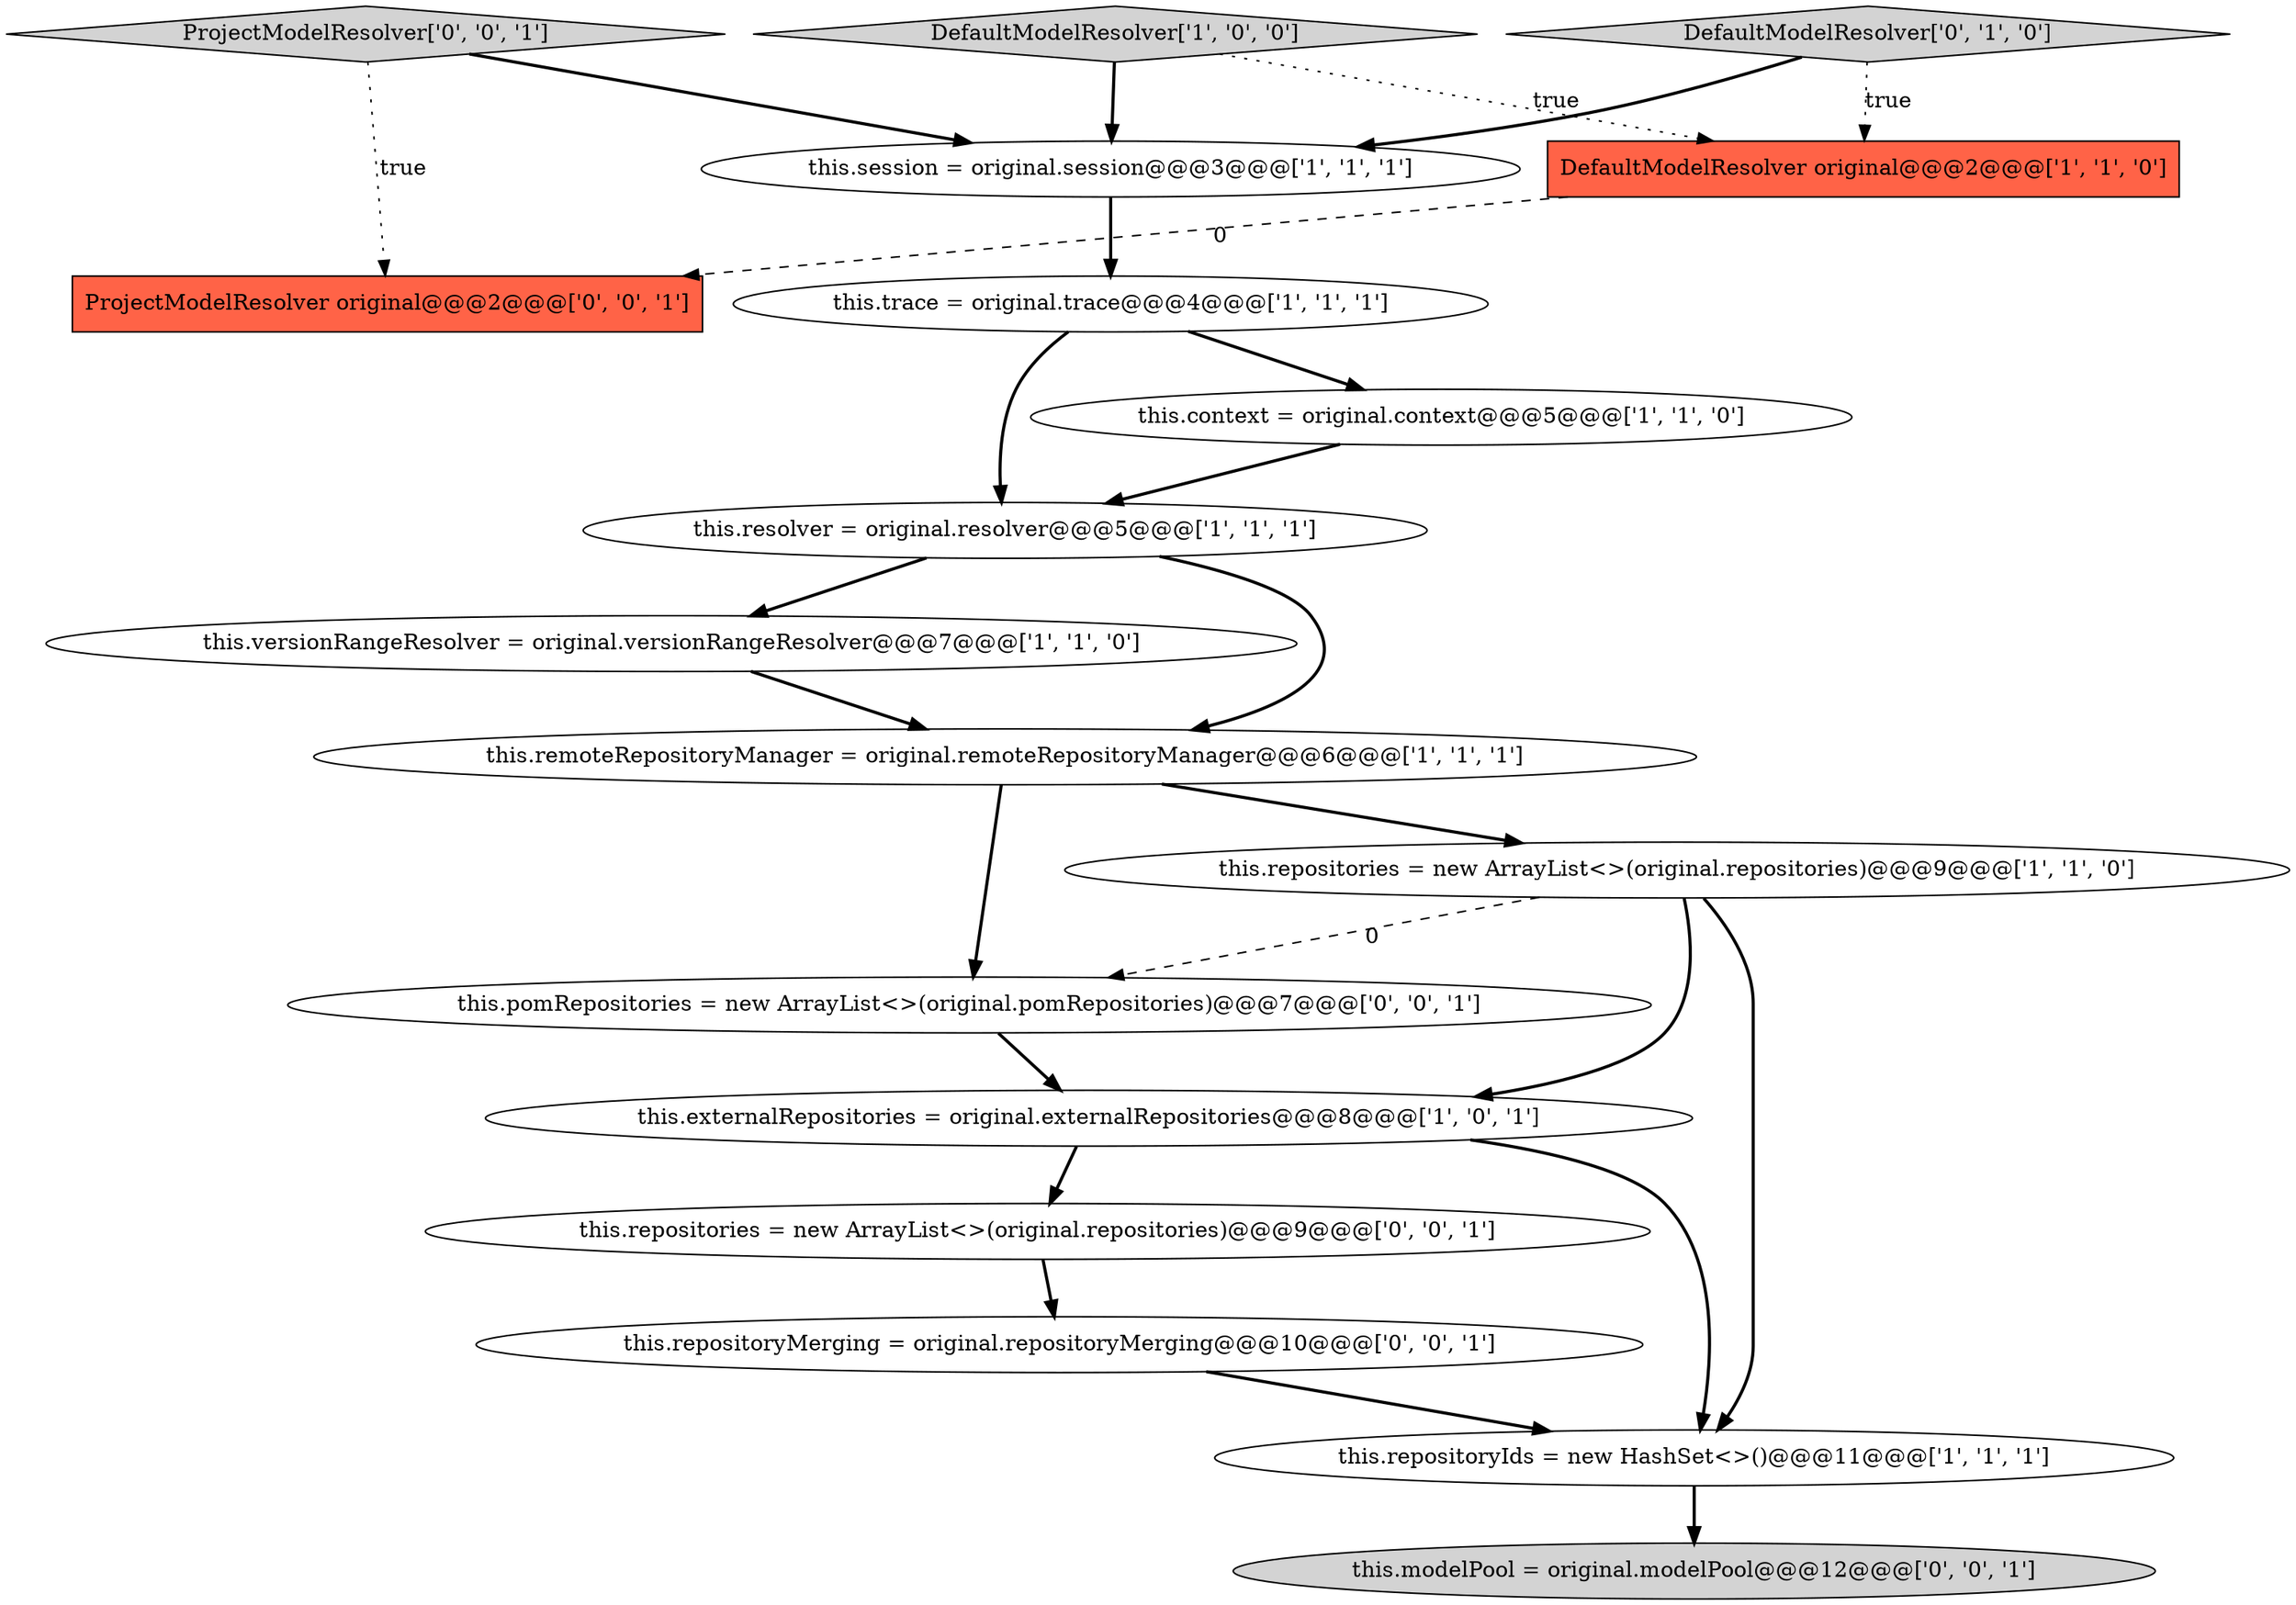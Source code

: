 digraph {
0 [style = filled, label = "this.trace = original.trace@@@4@@@['1', '1', '1']", fillcolor = white, shape = ellipse image = "AAA0AAABBB1BBB"];
13 [style = filled, label = "this.repositoryMerging = original.repositoryMerging@@@10@@@['0', '0', '1']", fillcolor = white, shape = ellipse image = "AAA0AAABBB3BBB"];
7 [style = filled, label = "this.context = original.context@@@5@@@['1', '1', '0']", fillcolor = white, shape = ellipse image = "AAA0AAABBB1BBB"];
16 [style = filled, label = "ProjectModelResolver original@@@2@@@['0', '0', '1']", fillcolor = tomato, shape = box image = "AAA0AAABBB3BBB"];
11 [style = filled, label = "DefaultModelResolver['0', '1', '0']", fillcolor = lightgray, shape = diamond image = "AAA0AAABBB2BBB"];
1 [style = filled, label = "this.repositories = new ArrayList<>(original.repositories)@@@9@@@['1', '1', '0']", fillcolor = white, shape = ellipse image = "AAA0AAABBB1BBB"];
6 [style = filled, label = "this.versionRangeResolver = original.versionRangeResolver@@@7@@@['1', '1', '0']", fillcolor = white, shape = ellipse image = "AAA0AAABBB1BBB"];
2 [style = filled, label = "this.session = original.session@@@3@@@['1', '1', '1']", fillcolor = white, shape = ellipse image = "AAA0AAABBB1BBB"];
8 [style = filled, label = "this.remoteRepositoryManager = original.remoteRepositoryManager@@@6@@@['1', '1', '1']", fillcolor = white, shape = ellipse image = "AAA0AAABBB1BBB"];
10 [style = filled, label = "this.resolver = original.resolver@@@5@@@['1', '1', '1']", fillcolor = white, shape = ellipse image = "AAA0AAABBB1BBB"];
4 [style = filled, label = "DefaultModelResolver['1', '0', '0']", fillcolor = lightgray, shape = diamond image = "AAA0AAABBB1BBB"];
12 [style = filled, label = "ProjectModelResolver['0', '0', '1']", fillcolor = lightgray, shape = diamond image = "AAA0AAABBB3BBB"];
9 [style = filled, label = "this.repositoryIds = new HashSet<>()@@@11@@@['1', '1', '1']", fillcolor = white, shape = ellipse image = "AAA0AAABBB1BBB"];
17 [style = filled, label = "this.repositories = new ArrayList<>(original.repositories)@@@9@@@['0', '0', '1']", fillcolor = white, shape = ellipse image = "AAA0AAABBB3BBB"];
3 [style = filled, label = "this.externalRepositories = original.externalRepositories@@@8@@@['1', '0', '1']", fillcolor = white, shape = ellipse image = "AAA0AAABBB1BBB"];
14 [style = filled, label = "this.modelPool = original.modelPool@@@12@@@['0', '0', '1']", fillcolor = lightgray, shape = ellipse image = "AAA0AAABBB3BBB"];
5 [style = filled, label = "DefaultModelResolver original@@@2@@@['1', '1', '0']", fillcolor = tomato, shape = box image = "AAA0AAABBB1BBB"];
15 [style = filled, label = "this.pomRepositories = new ArrayList<>(original.pomRepositories)@@@7@@@['0', '0', '1']", fillcolor = white, shape = ellipse image = "AAA0AAABBB3BBB"];
5->16 [style = dashed, label="0"];
1->9 [style = bold, label=""];
10->6 [style = bold, label=""];
7->10 [style = bold, label=""];
0->7 [style = bold, label=""];
12->16 [style = dotted, label="true"];
12->2 [style = bold, label=""];
10->8 [style = bold, label=""];
6->8 [style = bold, label=""];
11->2 [style = bold, label=""];
4->2 [style = bold, label=""];
8->1 [style = bold, label=""];
0->10 [style = bold, label=""];
3->17 [style = bold, label=""];
1->3 [style = bold, label=""];
17->13 [style = bold, label=""];
3->9 [style = bold, label=""];
9->14 [style = bold, label=""];
15->3 [style = bold, label=""];
1->15 [style = dashed, label="0"];
4->5 [style = dotted, label="true"];
2->0 [style = bold, label=""];
13->9 [style = bold, label=""];
8->15 [style = bold, label=""];
11->5 [style = dotted, label="true"];
}
